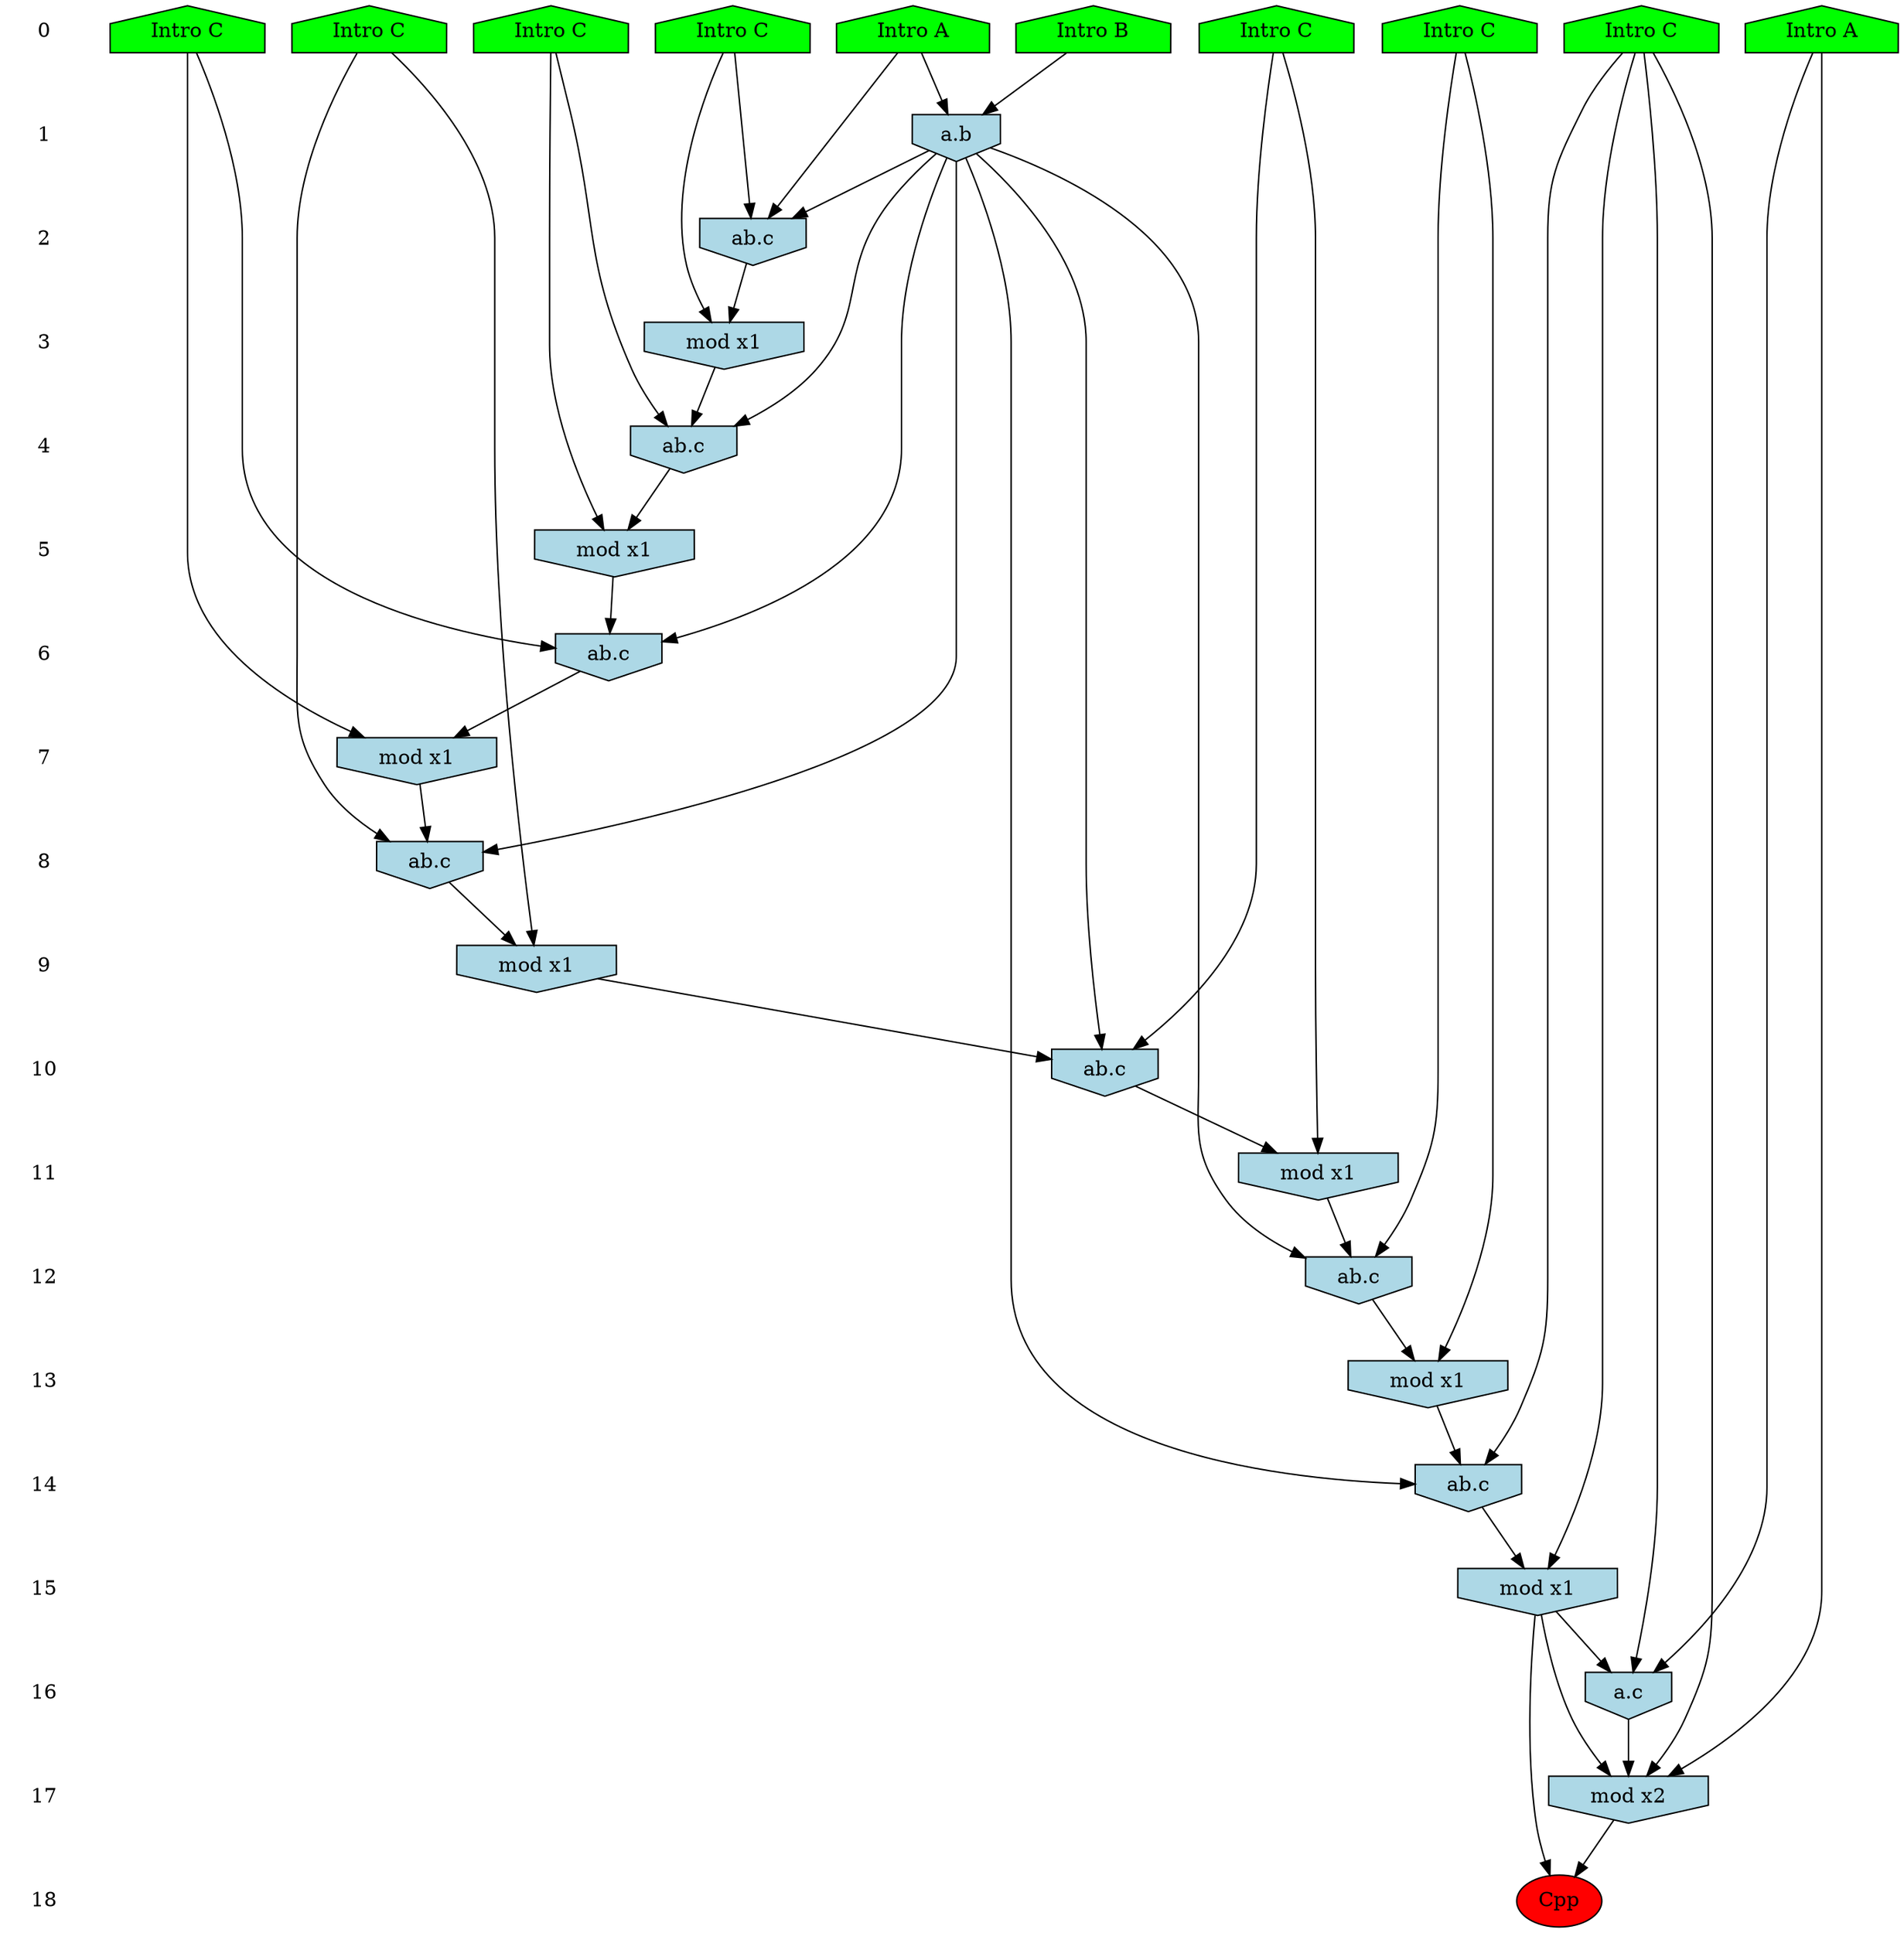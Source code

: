 /* Compression of 3 causal flows obtained in average at 1.352323E+01 t.u */
/* Compressed causal flows were: [1866;2179;2312] */
digraph G{
 ranksep=.5 ; 
{ rank = same ; "0" [shape=plaintext] ; node_1 [label ="Intro A", shape=house, style=filled, fillcolor=green] ;
node_2 [label ="Intro B", shape=house, style=filled, fillcolor=green] ;
node_3 [label ="Intro A", shape=house, style=filled, fillcolor=green] ;
node_4 [label ="Intro C", shape=house, style=filled, fillcolor=green] ;
node_5 [label ="Intro C", shape=house, style=filled, fillcolor=green] ;
node_6 [label ="Intro C", shape=house, style=filled, fillcolor=green] ;
node_7 [label ="Intro C", shape=house, style=filled, fillcolor=green] ;
node_8 [label ="Intro C", shape=house, style=filled, fillcolor=green] ;
node_9 [label ="Intro C", shape=house, style=filled, fillcolor=green] ;
node_10 [label ="Intro C", shape=house, style=filled, fillcolor=green] ;
}
{ rank = same ; "1" [shape=plaintext] ; node_11 [label="a.b", shape=invhouse, style=filled, fillcolor = lightblue] ;
}
{ rank = same ; "2" [shape=plaintext] ; node_12 [label="ab.c", shape=invhouse, style=filled, fillcolor = lightblue] ;
}
{ rank = same ; "3" [shape=plaintext] ; node_13 [label="mod x1", shape=invhouse, style=filled, fillcolor = lightblue] ;
}
{ rank = same ; "4" [shape=plaintext] ; node_14 [label="ab.c", shape=invhouse, style=filled, fillcolor = lightblue] ;
}
{ rank = same ; "5" [shape=plaintext] ; node_15 [label="mod x1", shape=invhouse, style=filled, fillcolor = lightblue] ;
}
{ rank = same ; "6" [shape=plaintext] ; node_16 [label="ab.c", shape=invhouse, style=filled, fillcolor = lightblue] ;
}
{ rank = same ; "7" [shape=plaintext] ; node_17 [label="mod x1", shape=invhouse, style=filled, fillcolor = lightblue] ;
}
{ rank = same ; "8" [shape=plaintext] ; node_18 [label="ab.c", shape=invhouse, style=filled, fillcolor = lightblue] ;
}
{ rank = same ; "9" [shape=plaintext] ; node_19 [label="mod x1", shape=invhouse, style=filled, fillcolor = lightblue] ;
}
{ rank = same ; "10" [shape=plaintext] ; node_20 [label="ab.c", shape=invhouse, style=filled, fillcolor = lightblue] ;
}
{ rank = same ; "11" [shape=plaintext] ; node_21 [label="mod x1", shape=invhouse, style=filled, fillcolor = lightblue] ;
}
{ rank = same ; "12" [shape=plaintext] ; node_22 [label="ab.c", shape=invhouse, style=filled, fillcolor = lightblue] ;
}
{ rank = same ; "13" [shape=plaintext] ; node_23 [label="mod x1", shape=invhouse, style=filled, fillcolor = lightblue] ;
}
{ rank = same ; "14" [shape=plaintext] ; node_24 [label="ab.c", shape=invhouse, style=filled, fillcolor = lightblue] ;
}
{ rank = same ; "15" [shape=plaintext] ; node_25 [label="mod x1", shape=invhouse, style=filled, fillcolor = lightblue] ;
}
{ rank = same ; "16" [shape=plaintext] ; node_26 [label="a.c", shape=invhouse, style=filled, fillcolor = lightblue] ;
}
{ rank = same ; "17" [shape=plaintext] ; node_27 [label="mod x2", shape=invhouse, style=filled, fillcolor = lightblue] ;
}
{ rank = same ; "18" [shape=plaintext] ; node_28 [label ="Cpp", style=filled, fillcolor=red] ;
}
"0" -> "1" [style="invis"]; 
"1" -> "2" [style="invis"]; 
"2" -> "3" [style="invis"]; 
"3" -> "4" [style="invis"]; 
"4" -> "5" [style="invis"]; 
"5" -> "6" [style="invis"]; 
"6" -> "7" [style="invis"]; 
"7" -> "8" [style="invis"]; 
"8" -> "9" [style="invis"]; 
"9" -> "10" [style="invis"]; 
"10" -> "11" [style="invis"]; 
"11" -> "12" [style="invis"]; 
"12" -> "13" [style="invis"]; 
"13" -> "14" [style="invis"]; 
"14" -> "15" [style="invis"]; 
"15" -> "16" [style="invis"]; 
"16" -> "17" [style="invis"]; 
"17" -> "18" [style="invis"]; 
node_1 -> node_11
node_2 -> node_11
node_1 -> node_12
node_4 -> node_12
node_11 -> node_12
node_4 -> node_13
node_12 -> node_13
node_7 -> node_14
node_11 -> node_14
node_13 -> node_14
node_7 -> node_15
node_14 -> node_15
node_10 -> node_16
node_11 -> node_16
node_15 -> node_16
node_10 -> node_17
node_16 -> node_17
node_5 -> node_18
node_11 -> node_18
node_17 -> node_18
node_5 -> node_19
node_18 -> node_19
node_9 -> node_20
node_11 -> node_20
node_19 -> node_20
node_9 -> node_21
node_20 -> node_21
node_8 -> node_22
node_11 -> node_22
node_21 -> node_22
node_8 -> node_23
node_22 -> node_23
node_6 -> node_24
node_11 -> node_24
node_23 -> node_24
node_6 -> node_25
node_24 -> node_25
node_3 -> node_26
node_6 -> node_26
node_25 -> node_26
node_3 -> node_27
node_6 -> node_27
node_25 -> node_27
node_26 -> node_27
node_25 -> node_28
node_27 -> node_28
}
/*
 Dot generation time: 0.000156
*/
